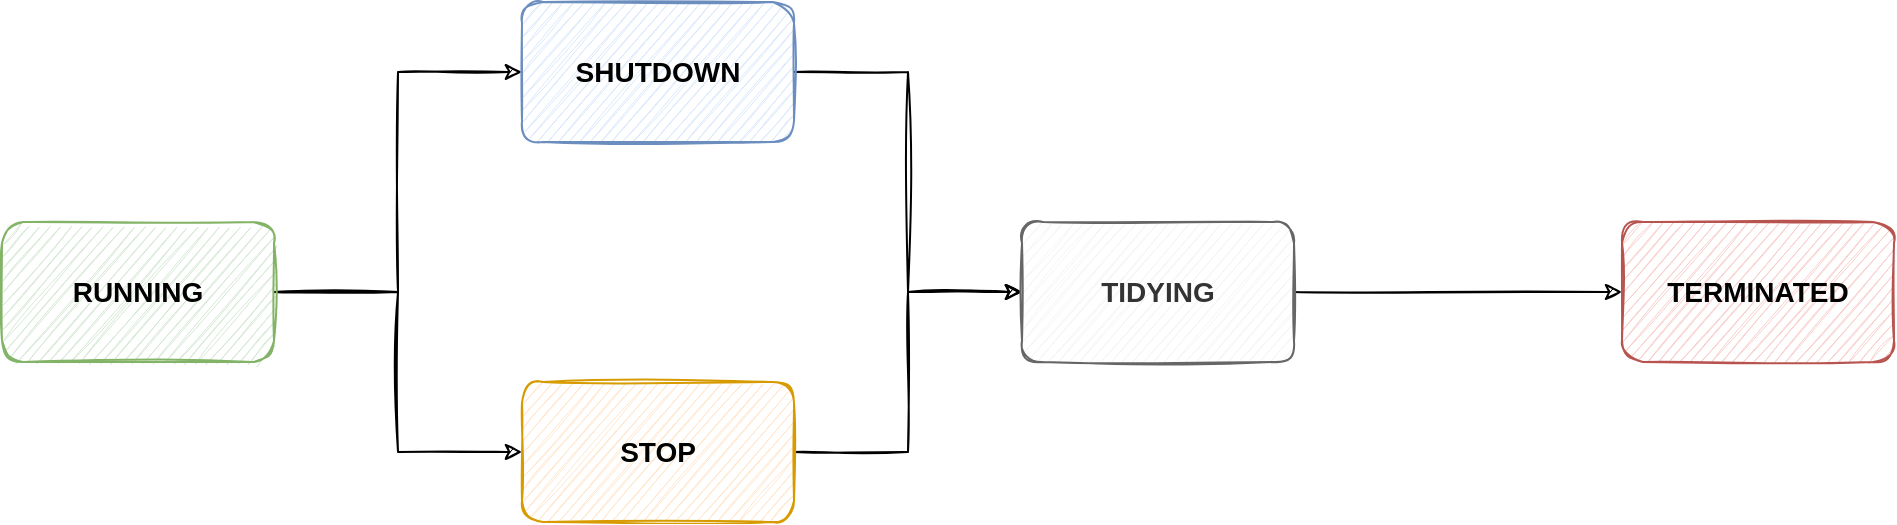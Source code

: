 <mxfile version="16.0.0" type="github">
  <diagram id="WLfXLkUaOFlXgeGMpdFd" name="Page-1">
    <mxGraphModel dx="1422" dy="762" grid="0" gridSize="10" guides="1" tooltips="1" connect="1" arrows="1" fold="1" page="0" pageScale="1" pageWidth="827" pageHeight="1169" math="0" shadow="0">
      <root>
        <mxCell id="0" />
        <mxCell id="1" parent="0" />
        <mxCell id="eqYno9CEwsZ71HCwjGfu-16" value="" style="edgeStyle=orthogonalEdgeStyle;rounded=0;orthogonalLoop=1;jettySize=auto;entryX=0;entryY=0.5;entryDx=0;entryDy=0;fontSize=14;html=1;labelBackgroundColor=default;verticalAlign=middle;sketch=1;" parent="1" source="65xvG_B39mxmELKuKY_q-1" target="eqYno9CEwsZ71HCwjGfu-1" edge="1">
          <mxGeometry relative="1" as="geometry" />
        </mxCell>
        <mxCell id="eqYno9CEwsZ71HCwjGfu-17" style="edgeStyle=orthogonalEdgeStyle;rounded=0;orthogonalLoop=1;jettySize=auto;html=1;entryX=0;entryY=0.5;entryDx=0;entryDy=0;fontSize=14;sketch=1;" parent="1" source="65xvG_B39mxmELKuKY_q-1" target="eqYno9CEwsZ71HCwjGfu-2" edge="1">
          <mxGeometry relative="1" as="geometry" />
        </mxCell>
        <mxCell id="65xvG_B39mxmELKuKY_q-1" value="&lt;b&gt;&lt;font style=&quot;font-size: 14px&quot;&gt;RUNNING&lt;/font&gt;&lt;/b&gt;" style="rounded=1;whiteSpace=wrap;html=1;fillColor=#d5e8d4;strokeColor=#82b366;sketch=1;" parent="1" vertex="1">
          <mxGeometry x="30" y="310" width="136" height="70" as="geometry" />
        </mxCell>
        <mxCell id="eqYno9CEwsZ71HCwjGfu-18" style="edgeStyle=orthogonalEdgeStyle;rounded=0;orthogonalLoop=1;jettySize=auto;html=1;entryX=0;entryY=0.5;entryDx=0;entryDy=0;fontSize=14;sketch=1;" parent="1" source="eqYno9CEwsZ71HCwjGfu-1" target="eqYno9CEwsZ71HCwjGfu-3" edge="1">
          <mxGeometry relative="1" as="geometry" />
        </mxCell>
        <mxCell id="eqYno9CEwsZ71HCwjGfu-1" value="&lt;span style=&quot;font-size: 14px&quot;&gt;&lt;b&gt;SHUTDOWN&lt;/b&gt;&lt;/span&gt;" style="rounded=1;whiteSpace=wrap;html=1;fillColor=#dae8fc;strokeColor=#6c8ebf;sketch=1;" parent="1" vertex="1">
          <mxGeometry x="290" y="200" width="136" height="70" as="geometry" />
        </mxCell>
        <mxCell id="eqYno9CEwsZ71HCwjGfu-20" style="edgeStyle=orthogonalEdgeStyle;rounded=0;orthogonalLoop=1;jettySize=auto;html=1;entryX=0;entryY=0.5;entryDx=0;entryDy=0;fontSize=14;sketch=1;" parent="1" source="eqYno9CEwsZ71HCwjGfu-2" target="eqYno9CEwsZ71HCwjGfu-3" edge="1">
          <mxGeometry relative="1" as="geometry" />
        </mxCell>
        <mxCell id="eqYno9CEwsZ71HCwjGfu-2" value="&lt;span style=&quot;font-size: 14px&quot;&gt;&lt;b&gt;STOP&lt;/b&gt;&lt;/span&gt;" style="rounded=1;whiteSpace=wrap;html=1;fillColor=#ffe6cc;strokeColor=#d79b00;sketch=1;" parent="1" vertex="1">
          <mxGeometry x="290" y="390" width="136" height="70" as="geometry" />
        </mxCell>
        <mxCell id="eqYno9CEwsZ71HCwjGfu-21" style="edgeStyle=orthogonalEdgeStyle;rounded=0;orthogonalLoop=1;jettySize=auto;html=1;fontSize=14;sketch=1;" parent="1" source="eqYno9CEwsZ71HCwjGfu-3" target="eqYno9CEwsZ71HCwjGfu-4" edge="1">
          <mxGeometry relative="1" as="geometry" />
        </mxCell>
        <mxCell id="eqYno9CEwsZ71HCwjGfu-3" value="&lt;span style=&quot;font-size: 14px&quot;&gt;&lt;b&gt;TIDYING&lt;/b&gt;&lt;/span&gt;" style="rounded=1;whiteSpace=wrap;html=1;fillColor=#f5f5f5;strokeColor=#666666;sketch=1;fontColor=#333333;" parent="1" vertex="1">
          <mxGeometry x="540" y="310" width="136" height="70" as="geometry" />
        </mxCell>
        <mxCell id="eqYno9CEwsZ71HCwjGfu-4" value="&lt;span style=&quot;font-size: 14px&quot;&gt;&lt;b&gt;TERMINATED&lt;/b&gt;&lt;/span&gt;" style="rounded=1;whiteSpace=wrap;html=1;fillColor=#f8cecc;strokeColor=#b85450;sketch=1;" parent="1" vertex="1">
          <mxGeometry x="840" y="310" width="136" height="70" as="geometry" />
        </mxCell>
      </root>
    </mxGraphModel>
  </diagram>
</mxfile>
